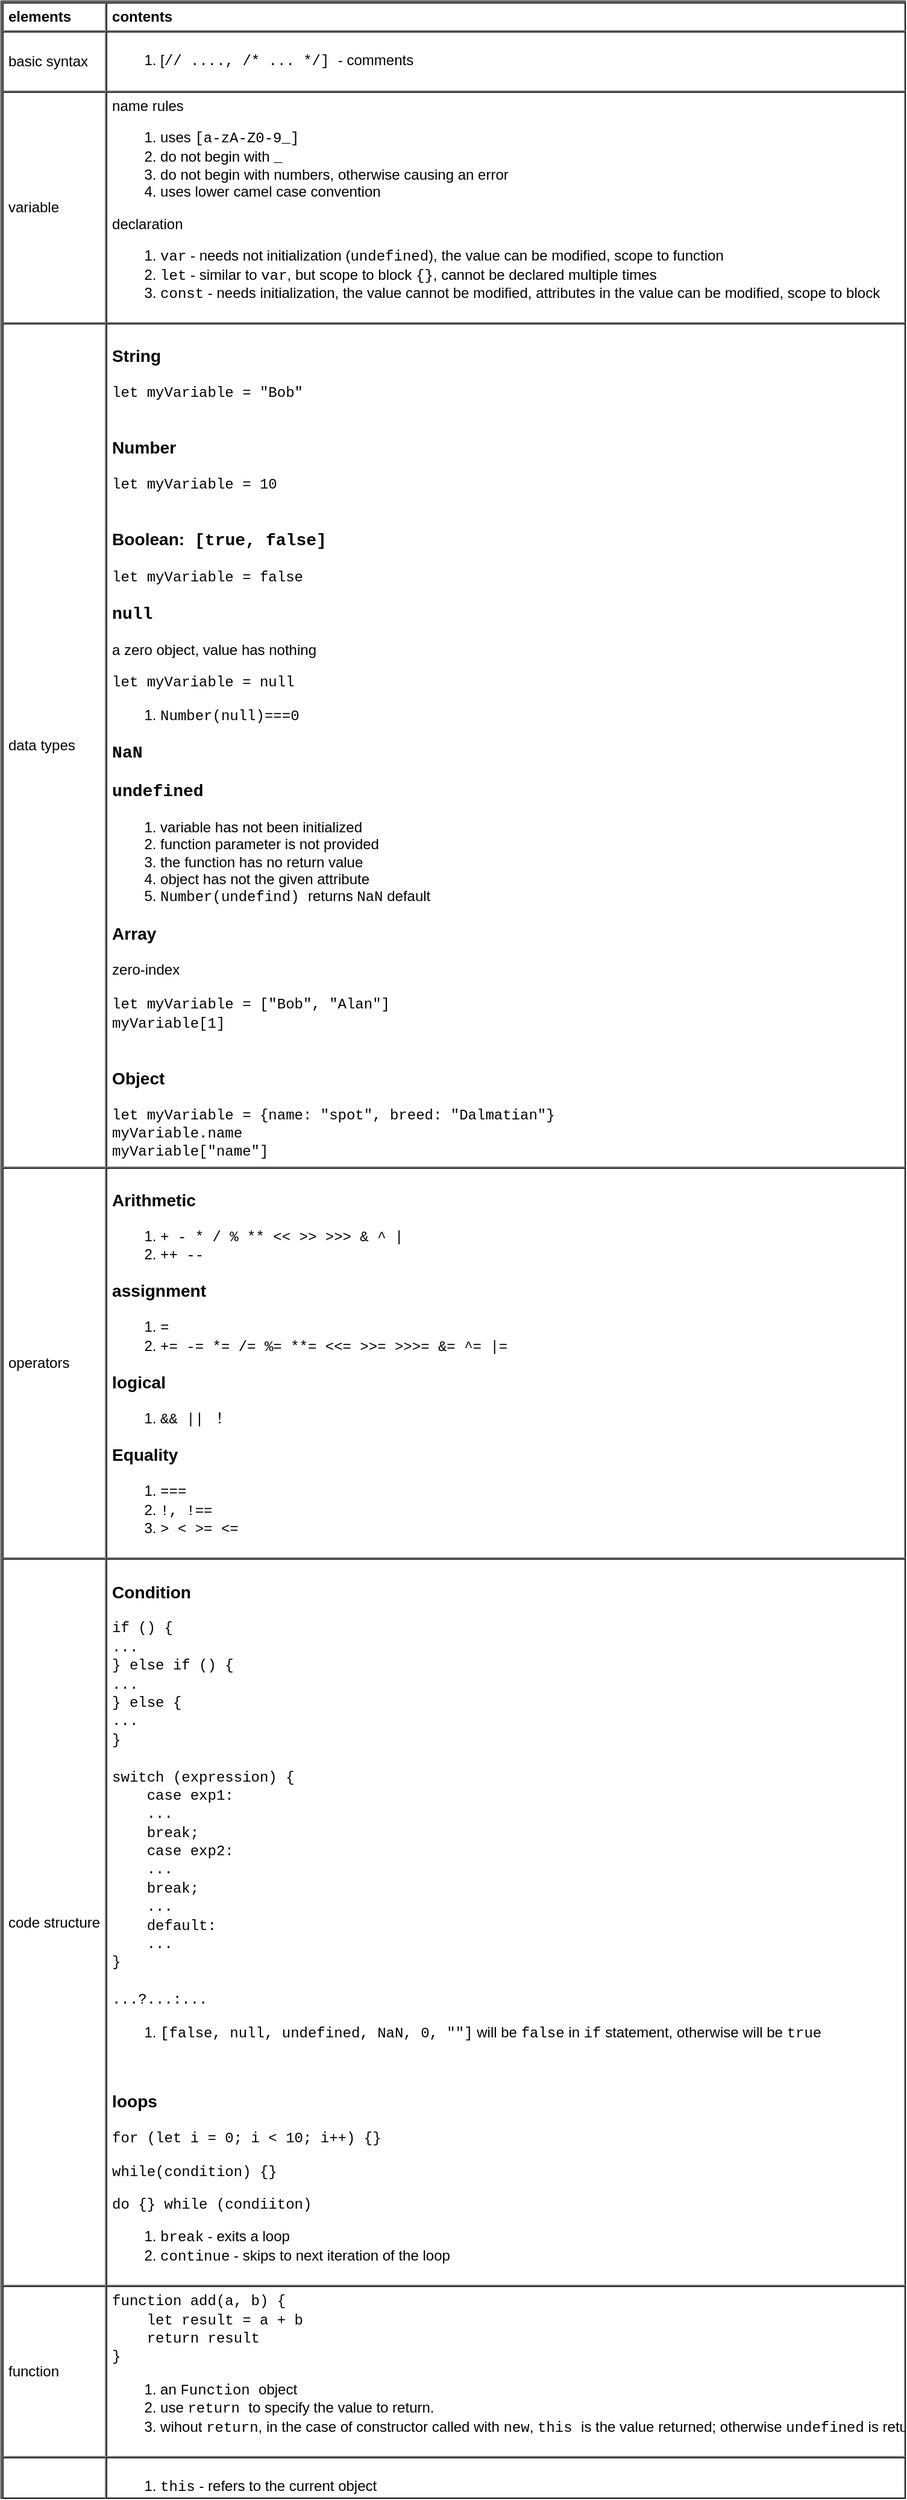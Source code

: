 <mxfile version="13.1.3" pages="4">
    <diagram id="6hGFLwfOUW9BJ-s0fimq" name="js">
        <mxGraphModel dx="646" dy="331" grid="1" gridSize="10" guides="1" tooltips="1" connect="1" arrows="1" fold="1" page="1" pageScale="1" pageWidth="827" pageHeight="1169" math="0" shadow="0">
            <root>
                <mxCell id="0"/>
                <mxCell id="1" parent="0"/>
                <mxCell id="2" value="&lt;table cellpadding=&quot;4&quot; cellspacing=&quot;0&quot; border=&quot;1&quot; style=&quot;font-size: 1em ; width: 100% ; height: 100%&quot;&gt;&lt;tbody&gt;&lt;tr&gt;&lt;th&gt;elements&lt;/th&gt;&lt;th&gt;contents&lt;/th&gt;&lt;/tr&gt;&lt;tr&gt;&lt;td&gt;basic syntax&lt;/td&gt;&lt;td&gt;&lt;ol&gt;&lt;li&gt;[&lt;font face=&quot;Courier New&quot;&gt;// ...., /* ... */] &lt;/font&gt;- comments&lt;/li&gt;&lt;/ol&gt;&lt;/td&gt;&lt;/tr&gt;&lt;tr&gt;&lt;td&gt;variable&lt;br&gt;&lt;/td&gt;&lt;td&gt;&lt;div&gt;name rules&lt;/div&gt;&lt;ol&gt;&lt;li&gt;&lt;span style=&quot;font-size: 1em&quot;&gt;uses&amp;nbsp;&lt;/span&gt;&lt;font face=&quot;Courier New&quot; style=&quot;font-size: 1em&quot;&gt;[a-zA-Z0-9_]&lt;/font&gt;&lt;br&gt;&lt;/li&gt;&lt;li&gt;do not begin with&amp;nbsp;&lt;font face=&quot;Courier New&quot;&gt;_&lt;/font&gt;&amp;nbsp;&lt;/li&gt;&lt;li&gt;do not begin with numbers, otherwise causing an error&lt;/li&gt;&lt;li&gt;uses lower camel case convention&lt;/li&gt;&lt;/ol&gt;&lt;div&gt;declaration&lt;/div&gt;&lt;ol&gt;&lt;li&gt;&lt;font face=&quot;Courier New&quot;&gt;var&lt;/font&gt;&amp;nbsp;- needs not initialization (&lt;font face=&quot;Courier New&quot;&gt;undefined&lt;/font&gt;), the value can be modified, scope to function&lt;/li&gt;&lt;li&gt;&lt;font face=&quot;Courier New&quot;&gt;let&lt;/font&gt;&amp;nbsp;- similar to&amp;nbsp;&lt;font face=&quot;Courier New&quot;&gt;var&lt;/font&gt;, but scope to block&amp;nbsp;&lt;font face=&quot;Courier New&quot;&gt;{}&lt;/font&gt;, cannot be declared multiple times&lt;/li&gt;&lt;li&gt;&lt;font face=&quot;Courier New&quot;&gt;const&lt;/font&gt;&amp;nbsp;- needs initialization, the value cannot be modified, attributes in the value can be modified, scope to block&lt;/li&gt;&lt;/ol&gt;&lt;/td&gt;&lt;/tr&gt;&lt;tr&gt;&lt;td&gt;data types&lt;/td&gt;&lt;td&gt;&lt;h3&gt;String&lt;/h3&gt;&lt;div&gt;&lt;font face=&quot;Courier New&quot;&gt;let myVariable = &quot;Bob&quot;&lt;/font&gt;&lt;/div&gt;&lt;div&gt;&lt;font face=&quot;Courier New&quot;&gt;&lt;br&gt;&lt;/font&gt;&lt;/div&gt;&lt;h3&gt;Number&lt;/h3&gt;&lt;div&gt;&lt;font face=&quot;Courier New&quot;&gt;let myVariable = 10&lt;/font&gt;&lt;/div&gt;&lt;div&gt;&lt;font face=&quot;Courier New&quot;&gt;&lt;br&gt;&lt;/font&gt;&lt;/div&gt;&lt;h3&gt;Boolean:&lt;font face=&quot;Courier New&quot;&gt; [true, false]&lt;/font&gt;&lt;/h3&gt;&lt;div&gt;&lt;font face=&quot;Courier New&quot;&gt;let myVariable = false&lt;/font&gt;&lt;/div&gt;&lt;h3&gt;&lt;font face=&quot;Courier New&quot;&gt;null&lt;/font&gt;&lt;/h3&gt;&lt;div&gt;&lt;div&gt;a zero object, value has nothing&lt;/div&gt;&lt;div&gt;&lt;ol&gt;&lt;/ol&gt;&lt;/div&gt;&lt;/div&gt;&lt;div&gt;&lt;font face=&quot;Courier New&quot;&gt;let myVariable = null&lt;/font&gt;&lt;/div&gt;&lt;div&gt;&lt;ol&gt;&lt;li&gt;&lt;font face=&quot;Courier New&quot;&gt;Number(null)===0&lt;/font&gt;&lt;/li&gt;&lt;/ol&gt;&lt;h3&gt;&lt;font face=&quot;Courier New&quot;&gt;NaN&lt;/font&gt;&lt;/h3&gt;&lt;/div&gt;&lt;h3&gt;&lt;font face=&quot;Courier New&quot;&gt;undefined&lt;/font&gt;&lt;/h3&gt;&lt;div&gt;&lt;ol&gt;&lt;li&gt;variable has not been initialized&lt;/li&gt;&lt;li&gt;function parameter is not provided&lt;/li&gt;&lt;li&gt;the function has no return value&lt;/li&gt;&lt;li&gt;object has not the given attribute&lt;/li&gt;&lt;li&gt;&lt;font face=&quot;Courier New&quot;&gt;Number(undefind) &lt;/font&gt;returns &lt;font face=&quot;Courier New&quot;&gt;NaN&lt;/font&gt; default&lt;/li&gt;&lt;/ol&gt;&lt;/div&gt;&lt;h3&gt;Array&lt;/h3&gt;&lt;div&gt;zero-index&lt;/div&gt;&lt;div&gt;&lt;br&gt;&lt;/div&gt;&lt;div&gt;&lt;font face=&quot;Courier New&quot;&gt;let myVariable = [&quot;Bob&quot;, &quot;Alan&quot;]&lt;/font&gt;&lt;/div&gt;&lt;div&gt;&lt;font face=&quot;Courier New&quot;&gt;myVariable[1]&lt;/font&gt;&lt;/div&gt;&lt;div&gt;&lt;font face=&quot;Courier New&quot;&gt;&lt;br&gt;&lt;/font&gt;&lt;/div&gt;&lt;h3&gt;Object&lt;/h3&gt;&lt;div&gt;&lt;font face=&quot;Courier New&quot;&gt;let myVariable = {name: &quot;spot&quot;, breed: &quot;Dalmatian&quot;}&lt;/font&gt;&lt;/div&gt;&lt;div&gt;&lt;font face=&quot;Courier New&quot;&gt;myVariable.name&lt;/font&gt;&lt;/div&gt;&lt;div&gt;&lt;font face=&quot;Courier New&quot;&gt;myVariable[&quot;name&quot;]&lt;/font&gt;&lt;/div&gt;&lt;/td&gt;&lt;/tr&gt;&lt;tr&gt;&lt;td&gt;operators&lt;/td&gt;&lt;td&gt;&lt;h3&gt;Arithmetic&lt;/h3&gt;&lt;div&gt;&lt;ol&gt;&lt;li&gt;&lt;font face=&quot;Courier New&quot;&gt;+ - * / % ** &amp;lt;&amp;lt; &amp;gt;&amp;gt; &amp;gt;&amp;gt;&amp;gt; &amp;amp; ^ |&lt;/font&gt;&lt;/li&gt;&lt;li&gt;&lt;font face=&quot;Courier New&quot;&gt;++ --&lt;/font&gt;&lt;/li&gt;&lt;/ol&gt;&lt;h3&gt;assignment&lt;/h3&gt;&lt;/div&gt;&lt;div&gt;&lt;ol&gt;&lt;li&gt;&lt;font face=&quot;Courier New&quot;&gt;=&lt;/font&gt;&lt;/li&gt;&lt;li&gt;&lt;font face=&quot;Courier New&quot;&gt;+= -= *= /= %= **= &amp;lt;&amp;lt;= &amp;gt;&amp;gt;= &amp;gt;&amp;gt;&amp;gt;= &amp;amp;= ^= |=&lt;/font&gt;&lt;/li&gt;&lt;/ol&gt;&lt;h3&gt;logical&lt;/h3&gt;&lt;div&gt;&lt;ol&gt;&lt;li&gt;&lt;font face=&quot;Courier New&quot;&gt;&amp;amp;&amp;amp; || ！&lt;/font&gt;&lt;/li&gt;&lt;/ol&gt;&lt;/div&gt;&lt;h3&gt;Equality&lt;/h3&gt;&lt;/div&gt;&lt;div&gt;&lt;ol&gt;&lt;li&gt;&lt;font face=&quot;Courier New&quot;&gt;===&lt;/font&gt;&lt;/li&gt;&lt;li&gt;&lt;font face=&quot;Courier New&quot;&gt;!, !==&amp;nbsp;&lt;/font&gt;&lt;/li&gt;&lt;li&gt;&lt;font face=&quot;Courier New&quot;&gt;&amp;gt; &amp;lt; &amp;gt;= &amp;lt;=&lt;/font&gt;&lt;/li&gt;&lt;/ol&gt;&lt;/div&gt;&lt;/td&gt;&lt;/tr&gt;&lt;tr&gt;&lt;td&gt;code structure&lt;/td&gt;&lt;td&gt;&lt;h3&gt;Condition&lt;/h3&gt;&lt;div&gt;&lt;font face=&quot;Courier New&quot;&gt;if () {&lt;/font&gt;&lt;/div&gt;&lt;div&gt;&lt;font face=&quot;Courier New&quot;&gt;...&lt;/font&gt;&lt;/div&gt;&lt;div&gt;&lt;font face=&quot;Courier New&quot;&gt;} else if () {&lt;/font&gt;&lt;/div&gt;&lt;div&gt;&lt;font face=&quot;Courier New&quot;&gt;...&lt;/font&gt;&lt;/div&gt;&lt;div&gt;&lt;font face=&quot;Courier New&quot;&gt;} else {&lt;/font&gt;&lt;/div&gt;&lt;div&gt;&lt;font face=&quot;Courier New&quot;&gt;...&lt;/font&gt;&lt;/div&gt;&lt;div&gt;&lt;font face=&quot;Courier New&quot;&gt;}&lt;/font&gt;&lt;/div&gt;&lt;div&gt;&lt;font face=&quot;Courier New&quot;&gt;&lt;br&gt;&lt;/font&gt;&lt;/div&gt;&lt;div&gt;&lt;font face=&quot;Courier New&quot;&gt;switch (expression) {&lt;/font&gt;&lt;/div&gt;&lt;div&gt;&lt;span style=&quot;font-family: &amp;#34;courier new&amp;#34; ; font-size: 1em&quot;&gt;&amp;nbsp; &amp;nbsp; case exp1:&lt;/span&gt;&lt;/div&gt;&lt;div&gt;&lt;span style=&quot;font-family: &amp;#34;courier new&amp;#34; ; font-size: 1em&quot;&gt;&amp;nbsp; &amp;nbsp; ...&lt;/span&gt;&lt;/div&gt;&lt;div&gt;&lt;span style=&quot;font-family: &amp;#34;courier new&amp;#34; ; font-size: 1em&quot;&gt;&amp;nbsp; &amp;nbsp; break;&lt;/span&gt;&lt;/div&gt;&lt;div&gt;&lt;span style=&quot;font-family: &amp;#34;courier new&amp;#34; ; font-size: 1em&quot;&gt;&amp;nbsp; &amp;nbsp; case exp2:&lt;/span&gt;&lt;/div&gt;&lt;div&gt;&lt;span style=&quot;font-family: &amp;#34;courier new&amp;#34; ; font-size: 1em&quot;&gt;&amp;nbsp; &amp;nbsp; ...&lt;/span&gt;&lt;/div&gt;&lt;div&gt;&lt;span style=&quot;font-family: &amp;#34;courier new&amp;#34; ; font-size: 1em&quot;&gt;&amp;nbsp; &amp;nbsp; break;&lt;/span&gt;&lt;/div&gt;&lt;div&gt;&lt;span style=&quot;font-family: &amp;#34;courier new&amp;#34; ; font-size: 1em&quot;&gt;&amp;nbsp; &amp;nbsp; ...&lt;/span&gt;&lt;/div&gt;&lt;div&gt;&lt;span style=&quot;font-family: &amp;#34;courier new&amp;#34; ; font-size: 1em&quot;&gt;&amp;nbsp; &amp;nbsp; default:&lt;/span&gt;&lt;/div&gt;&lt;div&gt;&lt;span style=&quot;font-family: &amp;#34;courier new&amp;#34; ; font-size: 1em&quot;&gt;&amp;nbsp; &amp;nbsp; ...&lt;/span&gt;&lt;span style=&quot;font-family: &amp;#34;courier new&amp;#34; ; font-size: 1em&quot;&gt;&amp;nbsp;&lt;/span&gt;&lt;/div&gt;&lt;div&gt;&lt;font face=&quot;Courier New&quot;&gt;}&lt;/font&gt;&lt;/div&gt;&lt;div&gt;&lt;font face=&quot;Courier New&quot;&gt;&lt;br&gt;&lt;/font&gt;&lt;/div&gt;&lt;div&gt;&lt;font face=&quot;Courier New&quot;&gt;...?...:...&lt;/font&gt;&lt;/div&gt;&lt;div&gt;&lt;ol&gt;&lt;li&gt;&lt;font face=&quot;Courier New&quot;&gt;[false, null, undefined, NaN, 0, &quot;&quot;]&lt;/font&gt;&amp;nbsp;will be&amp;nbsp;&lt;font face=&quot;Courier New&quot;&gt;false&lt;/font&gt;&amp;nbsp;in&amp;nbsp;&lt;font face=&quot;Courier New&quot;&gt;if&lt;/font&gt;&amp;nbsp;statement, otherwise will be &lt;font face=&quot;Courier New&quot;&gt;true&lt;/font&gt;&lt;/li&gt;&lt;/ol&gt;&lt;/div&gt;&lt;div&gt;&lt;font face=&quot;Courier New&quot;&gt;&lt;br&gt;&lt;/font&gt;&lt;/div&gt;&lt;h3&gt;loops&lt;/h3&gt;&lt;p&gt;&lt;font face=&quot;Courier New&quot;&gt;for (let i = 0; i &amp;lt; 10; i++) {}&lt;/font&gt;&lt;/p&gt;&lt;p&gt;&lt;font face=&quot;Courier New&quot;&gt;while(condition) {}&lt;/font&gt;&lt;/p&gt;&lt;p&gt;&lt;font face=&quot;Courier New&quot;&gt;do {} while (condiiton)&lt;/font&gt;&lt;/p&gt;&lt;p&gt;&lt;/p&gt;&lt;ol&gt;&lt;li&gt;&lt;font face=&quot;Courier New&quot;&gt;break&lt;/font&gt;&amp;nbsp;- exits a loop&lt;/li&gt;&lt;li&gt;&lt;font face=&quot;Courier New&quot;&gt;continue&lt;/font&gt; - skips to next iteration of the loop&lt;/li&gt;&lt;/ol&gt;&lt;p&gt;&lt;/p&gt;&lt;/td&gt;&lt;/tr&gt;&lt;tr&gt;&lt;td&gt;function&lt;/td&gt;&lt;td&gt;&lt;div&gt;&lt;font face=&quot;Courier New&quot;&gt;function add(a, b) {&lt;/font&gt;&lt;/div&gt;&lt;div&gt;&lt;font face=&quot;Courier New&quot;&gt;&amp;nbsp; &amp;nbsp; let result = a + b&lt;/font&gt;&lt;/div&gt;&lt;div&gt;&lt;font face=&quot;Courier New&quot;&gt;&amp;nbsp; &amp;nbsp; return result&lt;/font&gt;&lt;/div&gt;&lt;div&gt;&lt;font face=&quot;Courier New&quot;&gt;}&lt;/font&gt;&lt;/div&gt;&lt;div&gt;&lt;ol&gt;&lt;li&gt;an &lt;font face=&quot;Courier New&quot;&gt;Function &lt;/font&gt;object&lt;/li&gt;&lt;li&gt;use &lt;font face=&quot;Courier New&quot;&gt;return &lt;/font&gt;to specify the value to return.&amp;nbsp;&lt;/li&gt;&lt;li&gt;wihout &lt;font face=&quot;Courier New&quot;&gt;return&lt;/font&gt;, in the case of constructor called with &lt;font face=&quot;Courier New&quot;&gt;new&lt;/font&gt;, &lt;font face=&quot;Courier New&quot;&gt;this &lt;/font&gt;is the value returned; otherwise &lt;font face=&quot;Courier New&quot;&gt;undefined&lt;/font&gt; is returned&lt;/li&gt;&lt;/ol&gt;&lt;/div&gt;&lt;/td&gt;&lt;/tr&gt;&lt;tr&gt;&lt;td&gt;object&lt;/td&gt;&lt;td&gt;&lt;ol&gt;&lt;li&gt;&lt;font face=&quot;Courier New&quot;&gt;this&lt;/font&gt; - refers to the current object&lt;/li&gt;&lt;li&gt;&lt;font face=&quot;Courier New&quot;&gt;.__proto__ .prototype&lt;/font&gt;&lt;/li&gt;&lt;li&gt;&lt;font face=&quot;Courier New&quot;&gt;.valueOf()&lt;/font&gt; - returns the value of the object it is called on&lt;/li&gt;&lt;/ol&gt;&lt;/td&gt;&lt;/tr&gt;&lt;/tbody&gt;&lt;/table&gt; " style="verticalAlign=top;align=left;overflow=fill;fontSize=12;fontFamily=Helvetica;html=1;direction=east;" parent="1" vertex="1">
                    <mxGeometry x="40" y="40" width="750" height="2070" as="geometry"/>
                </mxCell>
            </root>
        </mxGraphModel>
    </diagram>
    <diagram id="YFSBhD1c6gRIGBOLDZ6X" name="dom">
        <mxGraphModel dx="646" dy="331" grid="1" gridSize="10" guides="1" tooltips="1" connect="1" arrows="1" fold="1" page="1" pageScale="1" pageWidth="827" pageHeight="1169" math="0" shadow="0">
            <root>
                <mxCell id="4oVJ2jPfcC8YTxhrl8wm-0"/>
                <mxCell id="4oVJ2jPfcC8YTxhrl8wm-1" parent="4oVJ2jPfcC8YTxhrl8wm-0"/>
                <mxCell id="4oVJ2jPfcC8YTxhrl8wm-2" value="&lt;table cellpadding=&quot;4&quot; cellspacing=&quot;0&quot; border=&quot;1&quot; style=&quot;font-size: 1em ; width: 100% ; height: 100%&quot;&gt;&lt;tbody&gt;&lt;tr&gt;&lt;th&gt;elements&lt;/th&gt;&lt;th&gt;contents&lt;/th&gt;&lt;/tr&gt;&lt;tr&gt;&lt;td&gt;events&lt;/td&gt;&lt;td&gt;&lt;div&gt;types&lt;/div&gt;&lt;ol&gt;&lt;li&gt;&lt;font face=&quot;Courier New&quot;&gt;DOMContentLoaded&lt;/font&gt;&lt;/li&gt;&lt;li&gt;&lt;font face=&quot;Courier New&quot;&gt;click&lt;/font&gt;&lt;/li&gt;&lt;li&gt;&lt;font face=&quot;Courier New&quot;&gt;change&lt;/font&gt;&lt;/li&gt;&lt;/ol&gt;&lt;h3&gt;process&lt;/h3&gt;&lt;ol&gt;&lt;li&gt;&lt;font face=&quot;Courier New&quot;&gt;elm.addEventListener(&quot;click&quot;, function)&lt;/font&gt;&amp;nbsp;- different functions can add to the same event&lt;/li&gt;&lt;li&gt;&lt;font face=&quot;Courier New&quot;&gt;elm.removeEventListener()&lt;/font&gt;&lt;/li&gt;&lt;li&gt;&lt;font face=&quot;Courier New&quot;&gt;elm.onclick = function() {}&lt;/font&gt;&lt;/li&gt;&lt;li&gt;&lt;font face=&quot;Courier New&quot;&gt;elm.ondblclick&lt;/font&gt;&lt;/li&gt;&lt;li&gt;&lt;font face=&quot;Courier New&quot;&gt;elm.onchange&lt;/font&gt;&lt;/li&gt;&lt;li&gt;&lt;font face=&quot;Courier New&quot;&gt;elm.onfocus elm.onblur&lt;/font&gt;&lt;/li&gt;&lt;li&gt;&lt;font face=&quot;Courier New&quot;&gt;elm.onmouseover elm.onmouseout&lt;/font&gt;&lt;/li&gt;&lt;li&gt;&lt;font face=&quot;Courier New&quot;&gt;elm.onsubmit&lt;/font&gt;&lt;/li&gt;&lt;li&gt;&lt;font face=&quot;Courier New&quot;&gt;window.onkeypress window.onkeydown window.onkeyup&lt;/font&gt;&lt;/li&gt;&lt;/ol&gt;&lt;h3&gt;event object&lt;/h3&gt;&lt;div&gt;&lt;ol&gt;&lt;li&gt;&lt;font face=&quot;Courier New&quot;&gt;e.target.nodeName&lt;/font&gt;&lt;/li&gt;&lt;li&gt;&lt;font face=&quot;Courier New&quot;&gt;e.target.style.backgroundColor = &quot;black&quot;&lt;/font&gt;&lt;/li&gt;&lt;li&gt;&lt;font face=&quot;Courier New&quot;&gt;e.preventDefault()&lt;/font&gt;&lt;/li&gt;&lt;li&gt;&lt;font face=&quot;Courier New&quot;&gt;e.stopPropagation()&lt;/font&gt; - stops event bubbling further&lt;/li&gt;&lt;/ol&gt;&lt;/div&gt;&lt;/td&gt;&lt;/tr&gt;&lt;tr&gt;&lt;td&gt;selectors&lt;/td&gt;&lt;td&gt;&lt;ol&gt;&lt;li&gt;&lt;font face=&quot;Courier New&quot;&gt;document.querySelector(&quot;p&quot;)&lt;/font&gt;&lt;/li&gt;&lt;li&gt;&lt;font face=&quot;Courier New&quot;&gt;document.querySelectorAll(&quot;P&quot;)&lt;/font&gt;&lt;/li&gt;&lt;li&gt;&lt;font face=&quot;Courier New&quot;&gt;document.createElement(&quot;p&quot;)&lt;/font&gt;&lt;/li&gt;&lt;li&gt;&lt;font face=&quot;Courier New&quot;&gt;document.body.appendChild(para)&lt;/font&gt;&lt;/li&gt;&lt;li&gt;&lt;font face=&quot;Courier New&quot;&gt;document.body.removeChild(para)&lt;/font&gt;&lt;/li&gt;&lt;li&gt;&lt;font face=&quot;Courier New&quot;&gt;resetButton.parentNode.removeChild(resetButton)&lt;/font&gt;&lt;/li&gt;&lt;li&gt;&lt;font face=&quot;Courier New&quot;&gt;ele.children&lt;/font&gt;&lt;/li&gt;&lt;li&gt;&lt;font face=&quot;Courier New&quot;&gt;ele.setAttribute(&quot;class&quot;, &quot;message&quot;)&lt;/font&gt;&lt;/li&gt;&lt;/ol&gt;&lt;/td&gt;&lt;/tr&gt;&lt;tr&gt;&lt;td&gt;styles&lt;/td&gt;&lt;td&gt;&lt;h3&gt;&lt;font face=&quot;Courier New&quot;&gt;elm.style&lt;/font&gt;&lt;/h3&gt;&lt;ol&gt;&lt;li&gt;&lt;font face=&quot;Courier New&quot;&gt;.backgroundColor = &quot;red&quot;&lt;/font&gt;&lt;/li&gt;&lt;li&gt;&lt;font face=&quot;Courier New&quot;&gt;.fontSize = &quot;200%&quot;&lt;/font&gt;&lt;/li&gt;&lt;li&gt;&lt;font face=&quot;Courier New&quot;&gt;.padding = &quot;10px&quot;&lt;/font&gt;&lt;/li&gt;&lt;li&gt;&lt;font face=&quot;Courier New&quot;&gt;.boxShadow = &quot;3px 3px 6px solid&quot;&lt;/font&gt;&lt;/li&gt;&lt;li&gt;&lt;font face=&quot;Courier New&quot;&gt;.backgroundImage = &quot;url(icons/warning.png)&quot;&lt;/font&gt;&lt;/li&gt;&lt;/ol&gt;&lt;/td&gt;&lt;/tr&gt;&lt;tr&gt;&lt;td&gt;elements&lt;/td&gt;&lt;td&gt;&lt;h3&gt;common&lt;/h3&gt;&lt;div&gt;&lt;ol&gt;&lt;li&gt;&lt;font face=&quot;Courier New&quot;&gt;.nodeName&lt;/font&gt;&lt;/li&gt;&lt;li&gt;&lt;font face=&quot;Courier New&quot;&gt;.match()&lt;/font&gt;&lt;/li&gt;&lt;/ol&gt;&lt;/div&gt;&lt;h3&gt;p&lt;/h3&gt;&lt;div&gt;&lt;ol&gt;&lt;li&gt;&lt;font face=&quot;Courier New&quot;&gt;.textContent&amp;nbsp;= &quot;start it&quot;&lt;/font&gt;&lt;/li&gt;&lt;/ol&gt;&lt;h3&gt;input&lt;/h3&gt;&lt;/div&gt;&lt;div&gt;&lt;ol&gt;&lt;li&gt;.&lt;font face=&quot;Courier New&quot;&gt;value = &quot;10&quot;&lt;/font&gt;&lt;/li&gt;&lt;li&gt;&lt;font face=&quot;Courier New&quot;&gt;.focus()&lt;/font&gt;&lt;/li&gt;&lt;li&gt;&lt;font face=&quot;Courier New&quot;&gt;.disable = [true, false]&lt;/font&gt;&lt;/li&gt;&lt;/ol&gt;&lt;h3&gt;button&lt;/h3&gt;&lt;/div&gt;&lt;div&gt;&lt;ol&gt;&lt;li&gt;&lt;font face=&quot;Courier New&quot;&gt;.textContent = &quot;start it&quot;&lt;/font&gt;&lt;/li&gt;&lt;/ol&gt;&lt;h3&gt;&lt;font face=&quot;Courier New&quot;&gt;select&lt;/font&gt;&lt;/h3&gt;&lt;/div&gt;&lt;div&gt;&lt;ol&gt;&lt;li&gt;&lt;font face=&quot;Courier New&quot;&gt;.value&lt;/font&gt;&lt;/li&gt;&lt;/ol&gt;&lt;/div&gt;&lt;/td&gt;&lt;/tr&gt;&lt;/tbody&gt;&lt;/table&gt; " style="verticalAlign=top;align=left;overflow=fill;fontSize=12;fontFamily=Helvetica;html=1" parent="4oVJ2jPfcC8YTxhrl8wm-1" vertex="1">
                    <mxGeometry x="60" y="20" width="660" height="1100" as="geometry"/>
                </mxCell>
            </root>
        </mxGraphModel>
    </diagram>
    <diagram id="rt1lfJEE36ipyyCqshli" name="functions">
        <mxGraphModel dx="646" dy="331" grid="1" gridSize="10" guides="1" tooltips="1" connect="1" arrows="1" fold="1" page="1" pageScale="1" pageWidth="827" pageHeight="1169" math="0" shadow="0">
            <root>
                <mxCell id="SWn90zi9a3kocgYQo1h2-0"/>
                <mxCell id="SWn90zi9a3kocgYQo1h2-1" parent="SWn90zi9a3kocgYQo1h2-0"/>
                <mxCell id="xbX7jffbiCC9bvGHFV1L-0" value="&lt;table cellpadding=&quot;4&quot; cellspacing=&quot;0&quot; border=&quot;1&quot; style=&quot;font-size: 1em ; width: 100% ; height: 100%&quot;&gt;&lt;tbody&gt;&lt;tr&gt;&lt;th&gt;module&lt;/th&gt;&lt;th&gt;contents&lt;/th&gt;&lt;/tr&gt;&lt;tr&gt;&lt;td&gt;builtin window&lt;/td&gt;&lt;td&gt;&lt;ol&gt;&lt;li&gt;&lt;font face=&quot;Courier New&quot;&gt;prompt()&lt;/font&gt;&lt;/li&gt;&lt;li&gt;&lt;font face=&quot;Courier New&quot;&gt;alert()&lt;/font&gt;&lt;/li&gt;&lt;li&gt;&lt;font face=&quot;Courier New&quot;&gt;console.log()&lt;/font&gt;&lt;/li&gt;&lt;li&gt;&lt;font face=&quot;Courier New&quot;&gt;Number()&lt;/font&gt;&lt;/li&gt;&lt;li&gt;&lt;font face=&quot;Courier New&quot;&gt;typeof typeof()&lt;/font&gt;&lt;/li&gt;&lt;/ol&gt;&lt;/td&gt;&lt;/tr&gt;&lt;tr&gt;&lt;td&gt;Math&lt;/td&gt;&lt;td&gt;&lt;div&gt;&lt;font face=&quot;Courier New&quot;&gt;Number&lt;/font&gt;&amp;nbsp;object&lt;/div&gt;&lt;div&gt;&lt;ol&gt;&lt;li&gt;&lt;font face=&quot;Courier New&quot;&gt;.toFixed()&lt;/font&gt;&lt;/li&gt;&lt;li&gt;&lt;font face=&quot;Courier New&quot;&gt;.toString()&lt;/font&gt;&lt;/li&gt;&lt;/ol&gt;&lt;/div&gt;&lt;h3&gt;&lt;font face=&quot;Courier New&quot;&gt;Math &lt;/font&gt;module&lt;/h3&gt;&lt;ol&gt;&lt;li&gt;&lt;font face=&quot;Courier New&quot;&gt;Math.random()&lt;/font&gt;&lt;/li&gt;&lt;li&gt;&lt;font face=&quot;Courier New&quot;&gt;Math.floor()&lt;/font&gt;&lt;/li&gt;&lt;li&gt;&lt;font face=&quot;Courier New&quot;&gt;Math.pow()&lt;/font&gt;&lt;/li&gt;&lt;/ol&gt;&lt;/td&gt;&lt;/tr&gt;&lt;tr&gt;&lt;td&gt;string&lt;/td&gt;&lt;td&gt;&lt;ol&gt;&lt;li&gt;&lt;font face=&quot;Courier New&quot;&gt;+&lt;/font&gt;&amp;nbsp;joins strings&lt;/li&gt;&lt;li&gt;&lt;font face=&quot;Courier New&quot;&gt;`hello, ${name}`&lt;/font&gt; - template literals, &lt;font face=&quot;Courier New&quot;&gt;`&lt;/font&gt; instead of &lt;font face=&quot;Courier New&quot;&gt;'&lt;/font&gt; or &lt;font face=&quot;Courier New&quot;&gt;&quot;&lt;/font&gt;&lt;/li&gt;&lt;/ol&gt;&lt;div&gt;&lt;font face=&quot;Courier New&quot;&gt;String &lt;/font&gt;object&lt;/div&gt;&lt;div&gt;&lt;ol&gt;&lt;li&gt;&lt;font face=&quot;Courier New&quot;&gt;.length&lt;/font&gt;&lt;/li&gt;&lt;li&gt;&lt;font face=&quot;Courier New&quot;&gt;str[i]&lt;/font&gt;&lt;/li&gt;&lt;li&gt;&lt;font face=&quot;Courier New&quot;&gt;.indexOf()&lt;/font&gt;&amp;nbsp;- return -1 when not found&lt;/li&gt;&lt;li&gt;.slice()&lt;/li&gt;&lt;li&gt;.toLowerCase()&lt;/li&gt;&lt;li&gt;.toUpperCase()&lt;/li&gt;&lt;li&gt;.replace()&lt;/li&gt;&lt;li&gt;.split()&lt;/li&gt;&lt;/ol&gt;&lt;/div&gt;&lt;/td&gt;&lt;/tr&gt;&lt;tr&gt;&lt;td&gt;array&lt;/td&gt;&lt;td&gt;&lt;ol&gt;&lt;li&gt;&lt;font face=&quot;Courier New&quot;&gt;.join()&lt;/font&gt;&lt;/li&gt;&lt;li&gt;&lt;font face=&quot;Courier New&quot;&gt;.push() .pop()&lt;/font&gt;&amp;nbsp;- add or remove an item at the end of an array&lt;/li&gt;&lt;li&gt;&lt;font face=&quot;Courier New&quot;&gt;.unshift() .shift()&lt;/font&gt;&amp;nbsp;- work like &lt;font face=&quot;Courier New&quot;&gt;.push()&lt;/font&gt; and &lt;font face=&quot;Courier New&quot;&gt;.pop()&lt;/font&gt;, but on the beginning of the array&lt;/li&gt;&lt;li&gt;.forEach(func)&lt;/li&gt;&lt;/ol&gt;&lt;/td&gt;&lt;/tr&gt;&lt;/tbody&gt;&lt;/table&gt; " style="verticalAlign=top;align=left;overflow=fill;fontSize=12;fontFamily=Helvetica;html=1" parent="SWn90zi9a3kocgYQo1h2-1" vertex="1">
                    <mxGeometry x="60" y="20" width="660" height="630" as="geometry"/>
                </mxCell>
            </root>
        </mxGraphModel>
    </diagram>
    <diagram id="LOPr6Wz4epNmuGnSPJm5" name="repr">
        &#xa;        
        <mxGraphModel dx="626" dy="260" grid="1" gridSize="10" guides="1" tooltips="1" connect="1" arrows="1" fold="1" page="1" pageScale="1" pageWidth="827" pageHeight="1169" math="0" shadow="0">
            &#xa;            
            <root>
                &#xa;                
                <mxCell id="LzncVpq5FFnkI2JRLF4--0"/>
                &#xa;                
                <mxCell id="LzncVpq5FFnkI2JRLF4--1" parent="LzncVpq5FFnkI2JRLF4--0"/>
                &#xa;                
                <mxCell id="LzncVpq5FFnkI2JRLF4--3" value="&lt;table cellpadding=&quot;4&quot; cellspacing=&quot;0&quot; border=&quot;1&quot; style=&quot;font-size: 1em ; width: 100% ; height: 100%&quot;&gt;&lt;tbody&gt;&lt;tr&gt;&lt;th&gt;types&lt;/th&gt;&lt;th&gt;content&lt;/th&gt;&lt;/tr&gt;&lt;tr&gt;&lt;td&gt;string&lt;/td&gt;&lt;td&gt;&lt;ol&gt;&lt;li&gt;&lt;font face=&quot;Courier New&quot;&gt;\'&lt;/font&gt;&lt;/li&gt;&lt;li&gt;&lt;font face=&quot;Courier New&quot;&gt;\&quot;&lt;/font&gt;&lt;/li&gt;&lt;li&gt;&lt;font face=&quot;Courier New&quot;&gt;\\&lt;/font&gt;&lt;/li&gt;&lt;li&gt;&lt;font face=&quot;Courier New&quot;&gt;\b&lt;/font&gt;&lt;/li&gt;&lt;li&gt;&lt;font face=&quot;Courier New&quot;&gt;\t&lt;/font&gt;&lt;/li&gt;&lt;li&gt;&lt;font face=&quot;Courier New&quot;&gt;\n&lt;/font&gt;&lt;/li&gt;&lt;li&gt;&lt;font face=&quot;Courier New&quot;&gt;\v&lt;/font&gt;&lt;/li&gt;&lt;li&gt;&lt;font face=&quot;Courier New&quot;&gt;\f&lt;/font&gt;&lt;/li&gt;&lt;li&gt;&lt;font face=&quot;Courier New&quot;&gt;\r&lt;/font&gt;&lt;/li&gt;&lt;li&gt;&lt;font face=&quot;Courier New&quot;&gt;\xXX&lt;/font&gt;&lt;/li&gt;&lt;li&gt;&lt;font face=&quot;Courier New&quot;&gt;\uXXXX&lt;/font&gt;&lt;/li&gt;&lt;/ol&gt;&lt;/td&gt;&lt;/tr&gt;&lt;/tbody&gt;&lt;/table&gt; " style="verticalAlign=top;align=left;overflow=fill;fontSize=12;fontFamily=Helvetica;html=1" parent="LzncVpq5FFnkI2JRLF4--1" vertex="1">
                    &#xa;                    
                    <mxGeometry x="20" y="80" width="180" height="230" as="geometry"/>
                    &#xa;                
                </mxCell>
                &#xa;            
            </root>
            &#xa;        
        </mxGraphModel>
        &#xa;    
    </diagram>
</mxfile>